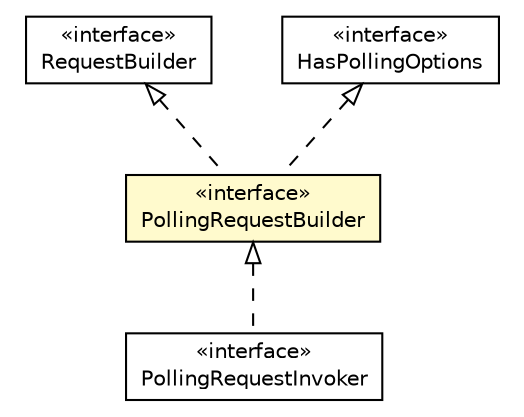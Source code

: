 #!/usr/local/bin/dot
#
# Class diagram 
# Generated by UMLGraph version R5_6-24-gf6e263 (http://www.umlgraph.org/)
#

digraph G {
	edge [fontname="Helvetica",fontsize=10,labelfontname="Helvetica",labelfontsize=10];
	node [fontname="Helvetica",fontsize=10,shape=plaintext];
	nodesep=0.25;
	ranksep=0.5;
	// io.reinert.requestor.core.PollingRequestInvoker
	c48304 [label=<<table title="io.reinert.requestor.core.PollingRequestInvoker" border="0" cellborder="1" cellspacing="0" cellpadding="2" port="p" href="./PollingRequestInvoker.html">
		<tr><td><table border="0" cellspacing="0" cellpadding="1">
<tr><td align="center" balign="center"> &#171;interface&#187; </td></tr>
<tr><td align="center" balign="center"> PollingRequestInvoker </td></tr>
		</table></td></tr>
		</table>>, URL="./PollingRequestInvoker.html", fontname="Helvetica", fontcolor="black", fontsize=10.0];
	// io.reinert.requestor.core.RequestBuilder
	c48342 [label=<<table title="io.reinert.requestor.core.RequestBuilder" border="0" cellborder="1" cellspacing="0" cellpadding="2" port="p" href="./RequestBuilder.html">
		<tr><td><table border="0" cellspacing="0" cellpadding="1">
<tr><td align="center" balign="center"> &#171;interface&#187; </td></tr>
<tr><td align="center" balign="center"> RequestBuilder </td></tr>
		</table></td></tr>
		</table>>, URL="./RequestBuilder.html", fontname="Helvetica", fontcolor="black", fontsize=10.0];
	// io.reinert.requestor.core.HasPollingOptions
	c48360 [label=<<table title="io.reinert.requestor.core.HasPollingOptions" border="0" cellborder="1" cellspacing="0" cellpadding="2" port="p" href="./HasPollingOptions.html">
		<tr><td><table border="0" cellspacing="0" cellpadding="1">
<tr><td align="center" balign="center"> &#171;interface&#187; </td></tr>
<tr><td align="center" balign="center"> HasPollingOptions </td></tr>
		</table></td></tr>
		</table>>, URL="./HasPollingOptions.html", fontname="Helvetica", fontcolor="black", fontsize=10.0];
	// io.reinert.requestor.core.PollingRequestBuilder
	c48378 [label=<<table title="io.reinert.requestor.core.PollingRequestBuilder" border="0" cellborder="1" cellspacing="0" cellpadding="2" port="p" bgcolor="lemonChiffon" href="./PollingRequestBuilder.html">
		<tr><td><table border="0" cellspacing="0" cellpadding="1">
<tr><td align="center" balign="center"> &#171;interface&#187; </td></tr>
<tr><td align="center" balign="center"> PollingRequestBuilder </td></tr>
		</table></td></tr>
		</table>>, URL="./PollingRequestBuilder.html", fontname="Helvetica", fontcolor="black", fontsize=10.0];
	//io.reinert.requestor.core.PollingRequestInvoker implements io.reinert.requestor.core.PollingRequestBuilder
	c48378:p -> c48304:p [dir=back,arrowtail=empty,style=dashed];
	//io.reinert.requestor.core.PollingRequestBuilder implements io.reinert.requestor.core.RequestBuilder
	c48342:p -> c48378:p [dir=back,arrowtail=empty,style=dashed];
	//io.reinert.requestor.core.PollingRequestBuilder implements io.reinert.requestor.core.HasPollingOptions
	c48360:p -> c48378:p [dir=back,arrowtail=empty,style=dashed];
}

